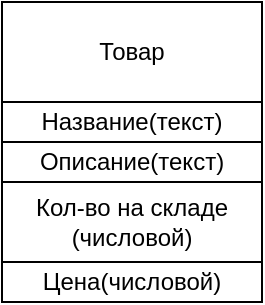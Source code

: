 <mxfile version="21.3.7" type="device">
  <diagram name="Страница 1" id="9V0lb9XhVHu_paLWSGwG">
    <mxGraphModel dx="1109" dy="644" grid="1" gridSize="10" guides="1" tooltips="1" connect="1" arrows="1" fold="1" page="1" pageScale="1" pageWidth="827" pageHeight="1169" math="0" shadow="0">
      <root>
        <mxCell id="0" />
        <mxCell id="1" parent="0" />
        <mxCell id="FlaVZ0qUme7fTm61ZKex-14" value="" style="group" vertex="1" connectable="0" parent="1">
          <mxGeometry x="310" y="120" width="130" height="150" as="geometry" />
        </mxCell>
        <mxCell id="FlaVZ0qUme7fTm61ZKex-3" value="Название(текст)" style="rounded=0;whiteSpace=wrap;html=1;container=0;" vertex="1" parent="FlaVZ0qUme7fTm61ZKex-14">
          <mxGeometry y="50" width="130" height="20" as="geometry" />
        </mxCell>
        <mxCell id="FlaVZ0qUme7fTm61ZKex-4" value="Описание(текст)" style="rounded=0;whiteSpace=wrap;html=1;container=0;" vertex="1" parent="FlaVZ0qUme7fTm61ZKex-14">
          <mxGeometry y="70" width="130" height="20" as="geometry" />
        </mxCell>
        <mxCell id="FlaVZ0qUme7fTm61ZKex-5" value="Кол-во на складе&lt;br&gt;(числовой)" style="rounded=0;whiteSpace=wrap;html=1;container=0;" vertex="1" parent="FlaVZ0qUme7fTm61ZKex-14">
          <mxGeometry y="90" width="130" height="40" as="geometry" />
        </mxCell>
        <mxCell id="FlaVZ0qUme7fTm61ZKex-6" value="Цена(числовой)" style="rounded=0;whiteSpace=wrap;html=1;container=0;" vertex="1" parent="FlaVZ0qUme7fTm61ZKex-14">
          <mxGeometry y="130" width="130" height="20" as="geometry" />
        </mxCell>
        <mxCell id="FlaVZ0qUme7fTm61ZKex-10" value="Название(текст)" style="rounded=0;whiteSpace=wrap;html=1;container=0;" vertex="1" parent="FlaVZ0qUme7fTm61ZKex-14">
          <mxGeometry y="50" width="130" height="20" as="geometry" />
        </mxCell>
        <mxCell id="FlaVZ0qUme7fTm61ZKex-11" value="Описание(текст)" style="rounded=0;whiteSpace=wrap;html=1;container=0;" vertex="1" parent="FlaVZ0qUme7fTm61ZKex-14">
          <mxGeometry y="70" width="130" height="20" as="geometry" />
        </mxCell>
        <mxCell id="FlaVZ0qUme7fTm61ZKex-12" value="Кол-во на складе&lt;br&gt;(числовой)" style="rounded=0;whiteSpace=wrap;html=1;container=0;" vertex="1" parent="FlaVZ0qUme7fTm61ZKex-14">
          <mxGeometry y="90" width="130" height="40" as="geometry" />
        </mxCell>
        <mxCell id="FlaVZ0qUme7fTm61ZKex-13" value="Цена(числовой)" style="rounded=0;whiteSpace=wrap;html=1;container=0;" vertex="1" parent="FlaVZ0qUme7fTm61ZKex-14">
          <mxGeometry y="130" width="130" height="20" as="geometry" />
        </mxCell>
        <mxCell id="FlaVZ0qUme7fTm61ZKex-1" value="Товар" style="rounded=0;whiteSpace=wrap;html=1;container=0;" vertex="1" parent="FlaVZ0qUme7fTm61ZKex-14">
          <mxGeometry width="130" height="50" as="geometry" />
        </mxCell>
      </root>
    </mxGraphModel>
  </diagram>
</mxfile>
